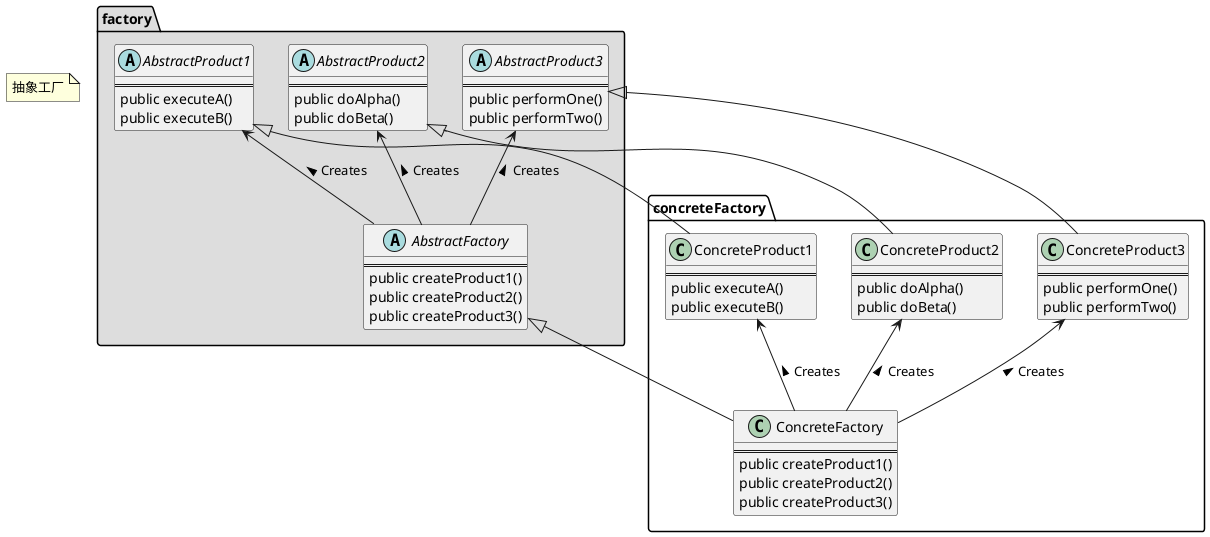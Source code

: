 @startuml

note "抽象工厂" as N1

package factory #DDDDDD {
    AbstractProduct1 <-- AbstractFactory : Creates <
    AbstractProduct2 <-- AbstractFactory : Creates <
    AbstractProduct3 <-- AbstractFactory : Creates <

    abstract class AbstractProduct1 {
        ==
        public executeA()
        public executeB()
    }

    abstract class AbstractProduct2 {
        ==
        public doAlpha()
        public doBeta()
    }

    abstract class AbstractProduct3 {
        ==
        public performOne()
        public performTwo()
    }

    abstract class AbstractFactory {
        ==
        public createProduct1()
        public createProduct2()
        public createProduct3()
    }
}

package concreteFactory {
    ConcreteProduct1 <-- ConcreteFactory : Creates <
    ConcreteProduct2 <-- ConcreteFactory : Creates <
    ConcreteProduct3 <-- ConcreteFactory : Creates <

    AbstractProduct1 <|-- ConcreteProduct1
    AbstractProduct2 <|-- ConcreteProduct2
    AbstractProduct3 <|-- ConcreteProduct3
    AbstractFactory <|-- ConcreteFactory

    class ConcreteProduct1 {
        ==
        public executeA()
        public executeB()
    }

    class ConcreteProduct2 {
        ==
        public doAlpha()
        public doBeta()
    }

    class ConcreteProduct3 {
        ==
        public performOne()
        public performTwo()
    }

    class ConcreteFactory {
        ==
        public createProduct1()
        public createProduct2()
        public createProduct3()
    }
}

@enduml